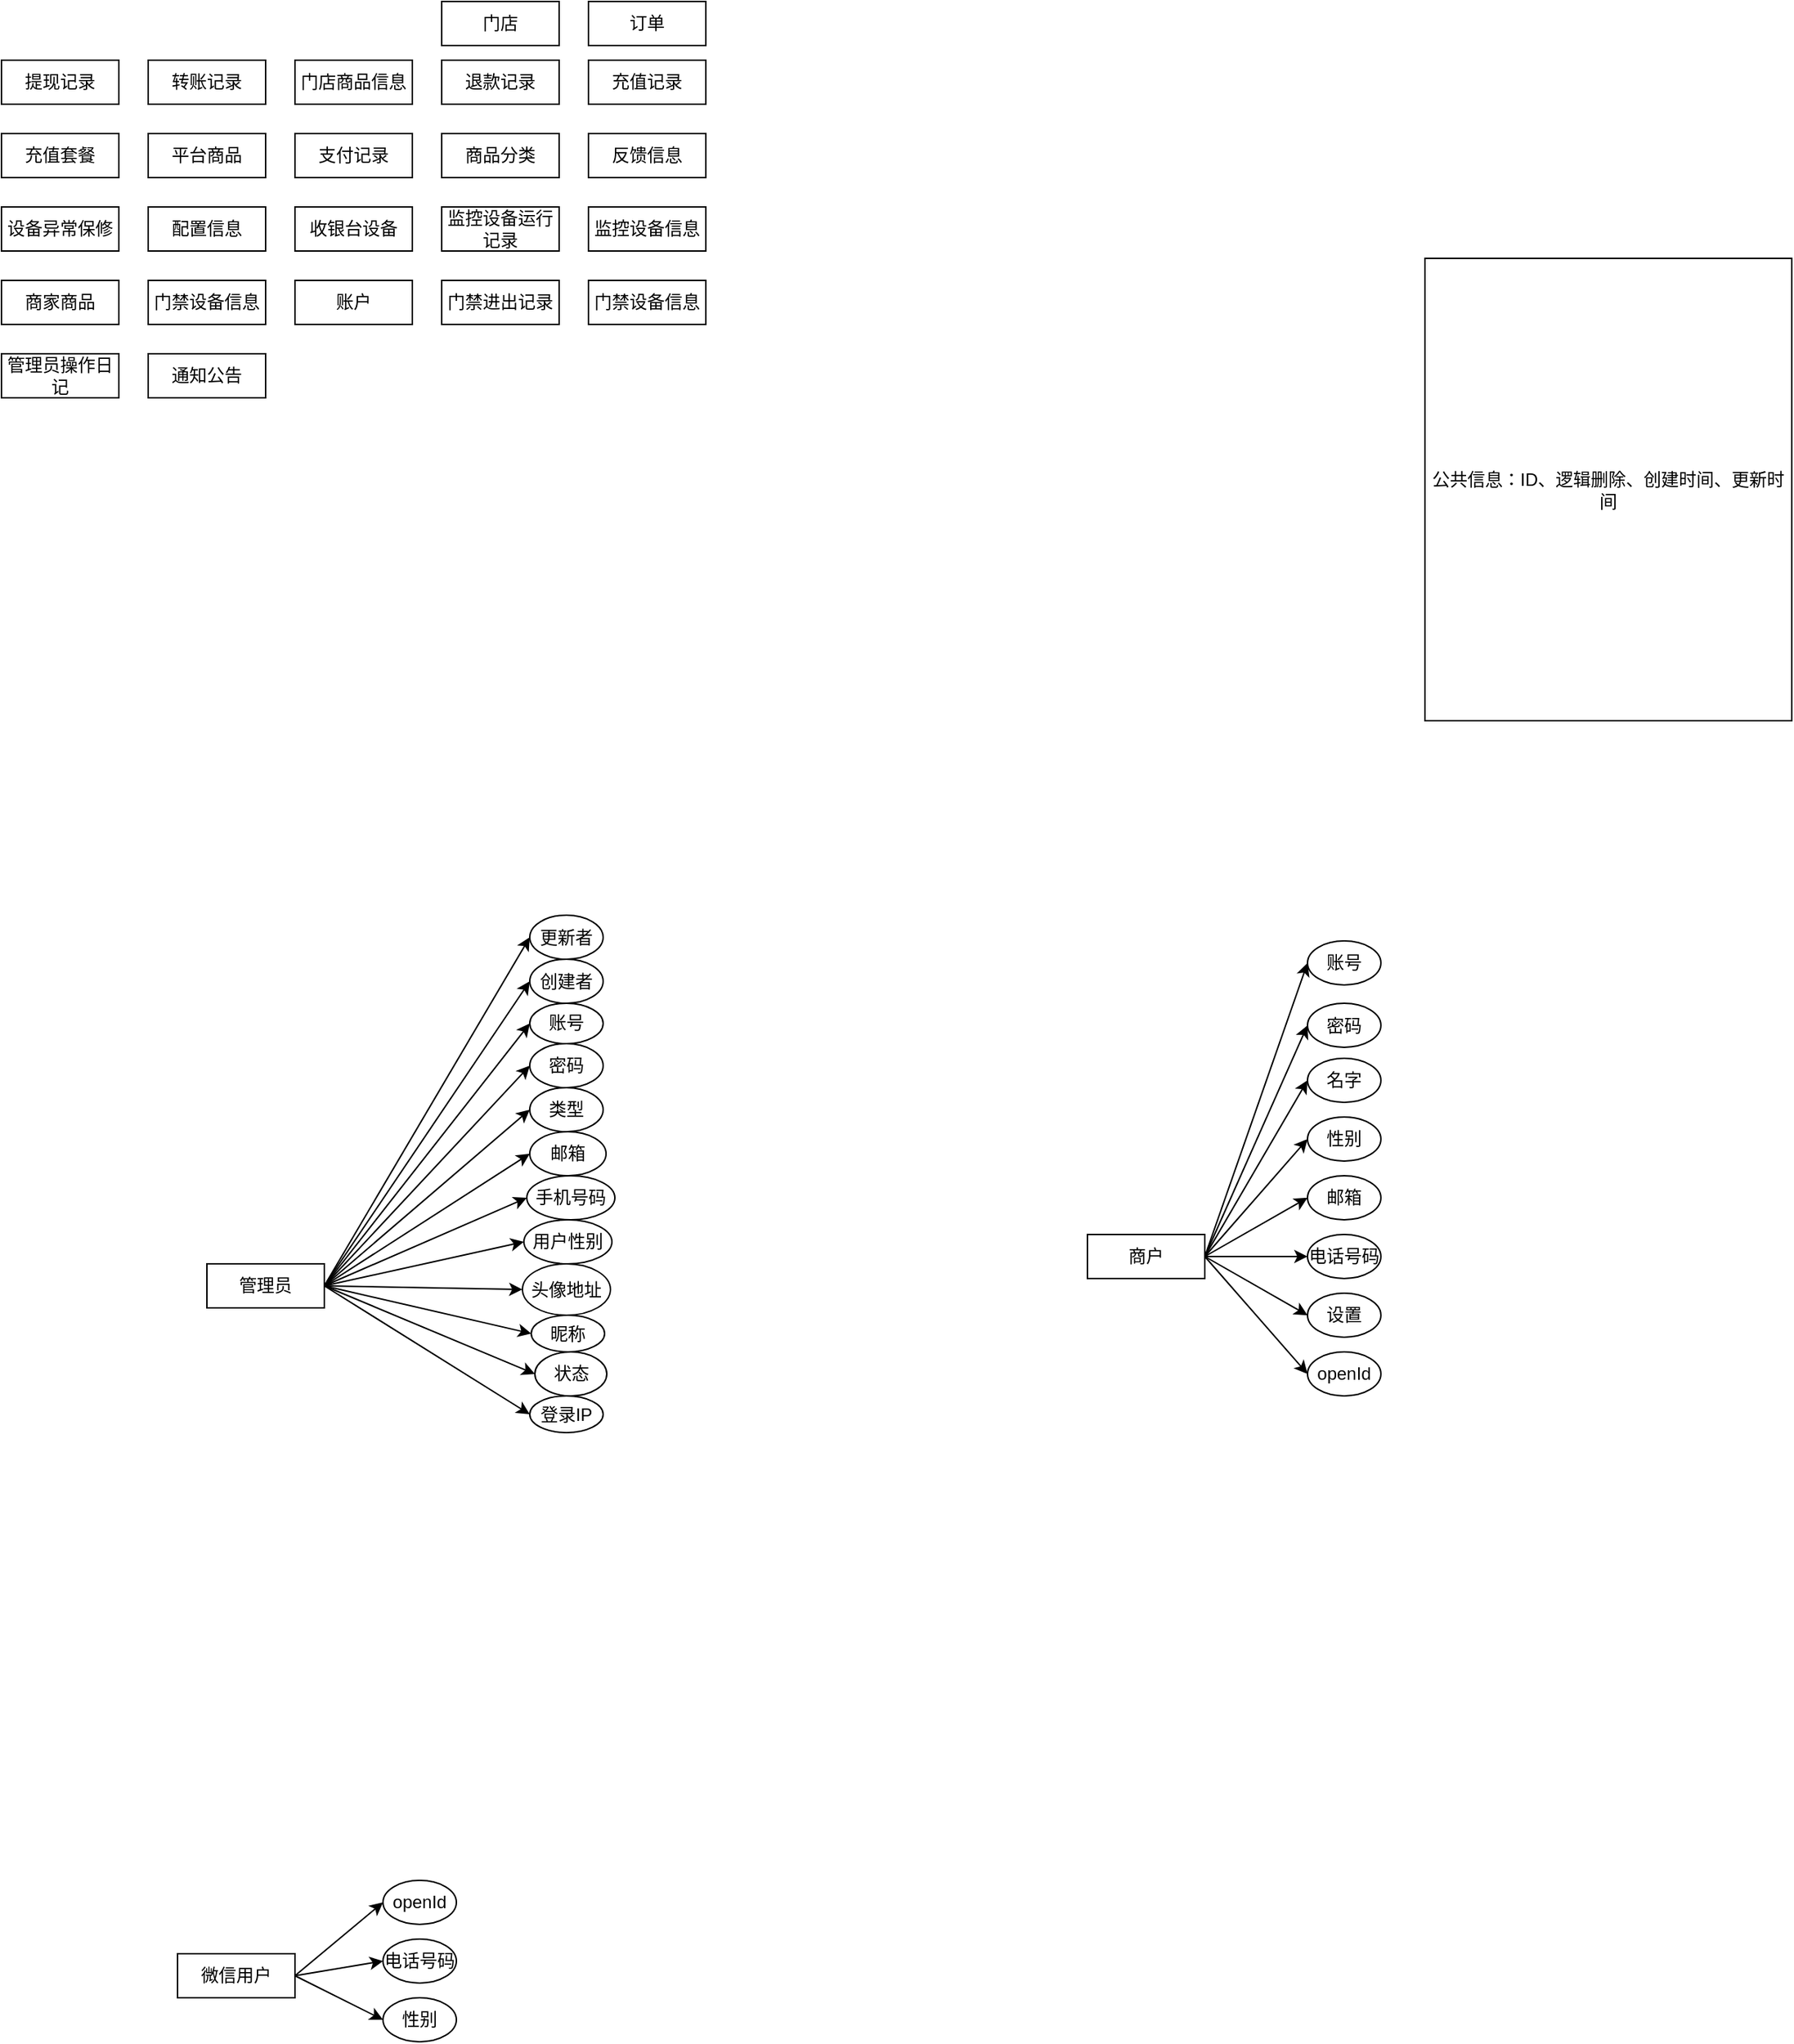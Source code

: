 <mxfile version="20.8.18" type="github">
  <diagram name="第 1 页" id="lVDsGfpW_0IMr33LY62K">
    <mxGraphModel dx="383" dy="388" grid="1" gridSize="10" guides="1" tooltips="1" connect="1" arrows="1" fold="1" page="1" pageScale="1" pageWidth="827" pageHeight="1169" math="0" shadow="0">
      <root>
        <mxCell id="0" />
        <mxCell id="1" parent="0" />
        <mxCell id="G-p-I15hFAaldeLtPEmq-47" style="edgeStyle=none;rounded=0;orthogonalLoop=1;jettySize=auto;html=1;exitX=1;exitY=0.5;exitDx=0;exitDy=0;entryX=0;entryY=0.5;entryDx=0;entryDy=0;" edge="1" parent="1" source="G-p-I15hFAaldeLtPEmq-1" target="G-p-I15hFAaldeLtPEmq-45">
          <mxGeometry relative="1" as="geometry" />
        </mxCell>
        <mxCell id="G-p-I15hFAaldeLtPEmq-48" style="edgeStyle=none;rounded=0;orthogonalLoop=1;jettySize=auto;html=1;exitX=1;exitY=0.5;exitDx=0;exitDy=0;entryX=0;entryY=0.5;entryDx=0;entryDy=0;" edge="1" parent="1" source="G-p-I15hFAaldeLtPEmq-1" target="G-p-I15hFAaldeLtPEmq-44">
          <mxGeometry relative="1" as="geometry" />
        </mxCell>
        <mxCell id="G-p-I15hFAaldeLtPEmq-49" style="edgeStyle=none;rounded=0;orthogonalLoop=1;jettySize=auto;html=1;exitX=1;exitY=0.5;exitDx=0;exitDy=0;entryX=0;entryY=0.5;entryDx=0;entryDy=0;" edge="1" parent="1" source="G-p-I15hFAaldeLtPEmq-1" target="G-p-I15hFAaldeLtPEmq-31">
          <mxGeometry relative="1" as="geometry" />
        </mxCell>
        <mxCell id="G-p-I15hFAaldeLtPEmq-50" style="edgeStyle=none;rounded=0;orthogonalLoop=1;jettySize=auto;html=1;exitX=1;exitY=0.5;exitDx=0;exitDy=0;entryX=0;entryY=0.5;entryDx=0;entryDy=0;" edge="1" parent="1" source="G-p-I15hFAaldeLtPEmq-1" target="G-p-I15hFAaldeLtPEmq-34">
          <mxGeometry relative="1" as="geometry" />
        </mxCell>
        <mxCell id="G-p-I15hFAaldeLtPEmq-52" style="edgeStyle=none;rounded=0;orthogonalLoop=1;jettySize=auto;html=1;exitX=1;exitY=0.5;exitDx=0;exitDy=0;entryX=0;entryY=0.5;entryDx=0;entryDy=0;" edge="1" parent="1" source="G-p-I15hFAaldeLtPEmq-1" target="G-p-I15hFAaldeLtPEmq-35">
          <mxGeometry relative="1" as="geometry" />
        </mxCell>
        <mxCell id="G-p-I15hFAaldeLtPEmq-53" style="edgeStyle=none;rounded=0;orthogonalLoop=1;jettySize=auto;html=1;exitX=1;exitY=0.5;exitDx=0;exitDy=0;entryX=0;entryY=0.5;entryDx=0;entryDy=0;" edge="1" parent="1" source="G-p-I15hFAaldeLtPEmq-1" target="G-p-I15hFAaldeLtPEmq-36">
          <mxGeometry relative="1" as="geometry" />
        </mxCell>
        <mxCell id="G-p-I15hFAaldeLtPEmq-54" style="edgeStyle=none;rounded=0;orthogonalLoop=1;jettySize=auto;html=1;exitX=1;exitY=0.5;exitDx=0;exitDy=0;entryX=0;entryY=0.5;entryDx=0;entryDy=0;" edge="1" parent="1" source="G-p-I15hFAaldeLtPEmq-1" target="G-p-I15hFAaldeLtPEmq-37">
          <mxGeometry relative="1" as="geometry" />
        </mxCell>
        <mxCell id="G-p-I15hFAaldeLtPEmq-55" style="edgeStyle=none;rounded=0;orthogonalLoop=1;jettySize=auto;html=1;exitX=1;exitY=0.5;exitDx=0;exitDy=0;entryX=0;entryY=0.5;entryDx=0;entryDy=0;" edge="1" parent="1" source="G-p-I15hFAaldeLtPEmq-1" target="G-p-I15hFAaldeLtPEmq-38">
          <mxGeometry relative="1" as="geometry" />
        </mxCell>
        <mxCell id="G-p-I15hFAaldeLtPEmq-56" style="edgeStyle=none;rounded=0;orthogonalLoop=1;jettySize=auto;html=1;exitX=1;exitY=0.5;exitDx=0;exitDy=0;entryX=0;entryY=0.5;entryDx=0;entryDy=0;" edge="1" parent="1" source="G-p-I15hFAaldeLtPEmq-1" target="G-p-I15hFAaldeLtPEmq-40">
          <mxGeometry relative="1" as="geometry" />
        </mxCell>
        <mxCell id="G-p-I15hFAaldeLtPEmq-57" style="edgeStyle=none;rounded=0;orthogonalLoop=1;jettySize=auto;html=1;exitX=1;exitY=0.5;exitDx=0;exitDy=0;entryX=0;entryY=0.5;entryDx=0;entryDy=0;" edge="1" parent="1" source="G-p-I15hFAaldeLtPEmq-1" target="G-p-I15hFAaldeLtPEmq-41">
          <mxGeometry relative="1" as="geometry" />
        </mxCell>
        <mxCell id="G-p-I15hFAaldeLtPEmq-58" style="edgeStyle=none;rounded=0;orthogonalLoop=1;jettySize=auto;html=1;exitX=1;exitY=0.5;exitDx=0;exitDy=0;entryX=0;entryY=0.5;entryDx=0;entryDy=0;" edge="1" parent="1" source="G-p-I15hFAaldeLtPEmq-1" target="G-p-I15hFAaldeLtPEmq-42">
          <mxGeometry relative="1" as="geometry" />
        </mxCell>
        <mxCell id="G-p-I15hFAaldeLtPEmq-59" style="edgeStyle=none;rounded=0;orthogonalLoop=1;jettySize=auto;html=1;exitX=1;exitY=0.5;exitDx=0;exitDy=0;entryX=0;entryY=0.5;entryDx=0;entryDy=0;" edge="1" parent="1" source="G-p-I15hFAaldeLtPEmq-1" target="G-p-I15hFAaldeLtPEmq-43">
          <mxGeometry relative="1" as="geometry" />
        </mxCell>
        <mxCell id="G-p-I15hFAaldeLtPEmq-1" value="管理员" style="rounded=0;whiteSpace=wrap;html=1;" vertex="1" parent="1">
          <mxGeometry x="160" y="880" width="80" height="30" as="geometry" />
        </mxCell>
        <mxCell id="G-p-I15hFAaldeLtPEmq-69" style="edgeStyle=none;rounded=0;orthogonalLoop=1;jettySize=auto;html=1;exitX=1;exitY=0.5;exitDx=0;exitDy=0;entryX=0;entryY=0.5;entryDx=0;entryDy=0;" edge="1" parent="1" source="G-p-I15hFAaldeLtPEmq-2" target="G-p-I15hFAaldeLtPEmq-60">
          <mxGeometry relative="1" as="geometry" />
        </mxCell>
        <mxCell id="G-p-I15hFAaldeLtPEmq-70" style="edgeStyle=none;rounded=0;orthogonalLoop=1;jettySize=auto;html=1;exitX=1;exitY=0.5;exitDx=0;exitDy=0;entryX=0;entryY=0.5;entryDx=0;entryDy=0;" edge="1" parent="1" source="G-p-I15hFAaldeLtPEmq-2" target="G-p-I15hFAaldeLtPEmq-66">
          <mxGeometry relative="1" as="geometry" />
        </mxCell>
        <mxCell id="G-p-I15hFAaldeLtPEmq-71" style="edgeStyle=none;rounded=0;orthogonalLoop=1;jettySize=auto;html=1;exitX=1;exitY=0.5;exitDx=0;exitDy=0;entryX=0;entryY=0.5;entryDx=0;entryDy=0;" edge="1" parent="1" source="G-p-I15hFAaldeLtPEmq-2" target="G-p-I15hFAaldeLtPEmq-61">
          <mxGeometry relative="1" as="geometry" />
        </mxCell>
        <mxCell id="G-p-I15hFAaldeLtPEmq-72" style="edgeStyle=none;rounded=0;orthogonalLoop=1;jettySize=auto;html=1;exitX=1;exitY=0.5;exitDx=0;exitDy=0;entryX=0;entryY=0.5;entryDx=0;entryDy=0;" edge="1" parent="1" source="G-p-I15hFAaldeLtPEmq-2" target="G-p-I15hFAaldeLtPEmq-62">
          <mxGeometry relative="1" as="geometry" />
        </mxCell>
        <mxCell id="G-p-I15hFAaldeLtPEmq-73" style="edgeStyle=none;rounded=0;orthogonalLoop=1;jettySize=auto;html=1;exitX=1;exitY=0.5;exitDx=0;exitDy=0;entryX=0;entryY=0.5;entryDx=0;entryDy=0;" edge="1" parent="1" source="G-p-I15hFAaldeLtPEmq-2" target="G-p-I15hFAaldeLtPEmq-63">
          <mxGeometry relative="1" as="geometry" />
        </mxCell>
        <mxCell id="G-p-I15hFAaldeLtPEmq-74" style="edgeStyle=none;rounded=0;orthogonalLoop=1;jettySize=auto;html=1;exitX=1;exitY=0.5;exitDx=0;exitDy=0;entryX=0;entryY=0.5;entryDx=0;entryDy=0;" edge="1" parent="1" source="G-p-I15hFAaldeLtPEmq-2" target="G-p-I15hFAaldeLtPEmq-64">
          <mxGeometry relative="1" as="geometry" />
        </mxCell>
        <mxCell id="G-p-I15hFAaldeLtPEmq-75" style="edgeStyle=none;rounded=0;orthogonalLoop=1;jettySize=auto;html=1;exitX=1;exitY=0.5;exitDx=0;exitDy=0;entryX=0;entryY=0.5;entryDx=0;entryDy=0;" edge="1" parent="1" source="G-p-I15hFAaldeLtPEmq-2" target="G-p-I15hFAaldeLtPEmq-65">
          <mxGeometry relative="1" as="geometry" />
        </mxCell>
        <mxCell id="G-p-I15hFAaldeLtPEmq-76" style="edgeStyle=none;rounded=0;orthogonalLoop=1;jettySize=auto;html=1;exitX=1;exitY=0.5;exitDx=0;exitDy=0;entryX=0;entryY=0.5;entryDx=0;entryDy=0;" edge="1" parent="1" source="G-p-I15hFAaldeLtPEmq-2" target="G-p-I15hFAaldeLtPEmq-67">
          <mxGeometry relative="1" as="geometry" />
        </mxCell>
        <mxCell id="G-p-I15hFAaldeLtPEmq-2" value="商户" style="rounded=0;whiteSpace=wrap;html=1;" vertex="1" parent="1">
          <mxGeometry x="760" y="860" width="80" height="30" as="geometry" />
        </mxCell>
        <mxCell id="G-p-I15hFAaldeLtPEmq-81" style="edgeStyle=none;rounded=0;orthogonalLoop=1;jettySize=auto;html=1;exitX=1;exitY=0.5;exitDx=0;exitDy=0;entryX=0;entryY=0.5;entryDx=0;entryDy=0;" edge="1" parent="1" source="G-p-I15hFAaldeLtPEmq-3" target="G-p-I15hFAaldeLtPEmq-77">
          <mxGeometry relative="1" as="geometry" />
        </mxCell>
        <mxCell id="G-p-I15hFAaldeLtPEmq-82" style="edgeStyle=none;rounded=0;orthogonalLoop=1;jettySize=auto;html=1;exitX=1;exitY=0.5;exitDx=0;exitDy=0;entryX=0;entryY=0.5;entryDx=0;entryDy=0;" edge="1" parent="1" source="G-p-I15hFAaldeLtPEmq-3" target="G-p-I15hFAaldeLtPEmq-78">
          <mxGeometry relative="1" as="geometry" />
        </mxCell>
        <mxCell id="G-p-I15hFAaldeLtPEmq-83" style="edgeStyle=none;rounded=0;orthogonalLoop=1;jettySize=auto;html=1;exitX=1;exitY=0.5;exitDx=0;exitDy=0;entryX=0;entryY=0.5;entryDx=0;entryDy=0;" edge="1" parent="1" source="G-p-I15hFAaldeLtPEmq-3" target="G-p-I15hFAaldeLtPEmq-79">
          <mxGeometry relative="1" as="geometry" />
        </mxCell>
        <mxCell id="G-p-I15hFAaldeLtPEmq-3" value="微信用户" style="rounded=0;whiteSpace=wrap;html=1;" vertex="1" parent="1">
          <mxGeometry x="140" y="1350" width="80" height="30" as="geometry" />
        </mxCell>
        <mxCell id="G-p-I15hFAaldeLtPEmq-4" value="门店" style="rounded=0;whiteSpace=wrap;html=1;" vertex="1" parent="1">
          <mxGeometry x="320" y="20" width="80" height="30" as="geometry" />
        </mxCell>
        <mxCell id="G-p-I15hFAaldeLtPEmq-5" value="订单" style="rounded=0;whiteSpace=wrap;html=1;" vertex="1" parent="1">
          <mxGeometry x="420" y="20" width="80" height="30" as="geometry" />
        </mxCell>
        <mxCell id="G-p-I15hFAaldeLtPEmq-6" value="提现记录" style="rounded=0;whiteSpace=wrap;html=1;" vertex="1" parent="1">
          <mxGeometry x="20" y="60" width="80" height="30" as="geometry" />
        </mxCell>
        <mxCell id="G-p-I15hFAaldeLtPEmq-7" value="转账记录" style="rounded=0;whiteSpace=wrap;html=1;" vertex="1" parent="1">
          <mxGeometry x="120" y="60" width="80" height="30" as="geometry" />
        </mxCell>
        <mxCell id="G-p-I15hFAaldeLtPEmq-8" value="门店商品信息" style="rounded=0;whiteSpace=wrap;html=1;" vertex="1" parent="1">
          <mxGeometry x="220" y="60" width="80" height="30" as="geometry" />
        </mxCell>
        <mxCell id="G-p-I15hFAaldeLtPEmq-9" value="退款记录" style="rounded=0;whiteSpace=wrap;html=1;" vertex="1" parent="1">
          <mxGeometry x="320" y="60" width="80" height="30" as="geometry" />
        </mxCell>
        <mxCell id="G-p-I15hFAaldeLtPEmq-10" value="充值记录" style="rounded=0;whiteSpace=wrap;html=1;" vertex="1" parent="1">
          <mxGeometry x="420" y="60" width="80" height="30" as="geometry" />
        </mxCell>
        <mxCell id="G-p-I15hFAaldeLtPEmq-11" value="充值套餐" style="rounded=0;whiteSpace=wrap;html=1;" vertex="1" parent="1">
          <mxGeometry x="20" y="110" width="80" height="30" as="geometry" />
        </mxCell>
        <mxCell id="G-p-I15hFAaldeLtPEmq-12" value="平台商品" style="rounded=0;whiteSpace=wrap;html=1;" vertex="1" parent="1">
          <mxGeometry x="120" y="110" width="80" height="30" as="geometry" />
        </mxCell>
        <mxCell id="G-p-I15hFAaldeLtPEmq-13" value="支付记录" style="rounded=0;whiteSpace=wrap;html=1;" vertex="1" parent="1">
          <mxGeometry x="220" y="110" width="80" height="30" as="geometry" />
        </mxCell>
        <mxCell id="G-p-I15hFAaldeLtPEmq-14" value="商品分类" style="rounded=0;whiteSpace=wrap;html=1;" vertex="1" parent="1">
          <mxGeometry x="320" y="110" width="80" height="30" as="geometry" />
        </mxCell>
        <mxCell id="G-p-I15hFAaldeLtPEmq-15" value="反馈信息" style="rounded=0;whiteSpace=wrap;html=1;" vertex="1" parent="1">
          <mxGeometry x="420" y="110" width="80" height="30" as="geometry" />
        </mxCell>
        <mxCell id="G-p-I15hFAaldeLtPEmq-16" value="设备异常保修" style="rounded=0;whiteSpace=wrap;html=1;" vertex="1" parent="1">
          <mxGeometry x="20" y="160" width="80" height="30" as="geometry" />
        </mxCell>
        <mxCell id="G-p-I15hFAaldeLtPEmq-17" value="配置信息" style="rounded=0;whiteSpace=wrap;html=1;" vertex="1" parent="1">
          <mxGeometry x="120" y="160" width="80" height="30" as="geometry" />
        </mxCell>
        <mxCell id="G-p-I15hFAaldeLtPEmq-18" value="收银台设备" style="rounded=0;whiteSpace=wrap;html=1;" vertex="1" parent="1">
          <mxGeometry x="220" y="160" width="80" height="30" as="geometry" />
        </mxCell>
        <mxCell id="G-p-I15hFAaldeLtPEmq-19" value="监控设备运行记录" style="rounded=0;whiteSpace=wrap;html=1;" vertex="1" parent="1">
          <mxGeometry x="320" y="160" width="80" height="30" as="geometry" />
        </mxCell>
        <mxCell id="G-p-I15hFAaldeLtPEmq-20" value="监控设备信息" style="rounded=0;whiteSpace=wrap;html=1;" vertex="1" parent="1">
          <mxGeometry x="420" y="160" width="80" height="30" as="geometry" />
        </mxCell>
        <mxCell id="G-p-I15hFAaldeLtPEmq-21" value="商家商品" style="rounded=0;whiteSpace=wrap;html=1;" vertex="1" parent="1">
          <mxGeometry x="20" y="210" width="80" height="30" as="geometry" />
        </mxCell>
        <mxCell id="G-p-I15hFAaldeLtPEmq-23" value="账户" style="rounded=0;whiteSpace=wrap;html=1;" vertex="1" parent="1">
          <mxGeometry x="220" y="210" width="80" height="30" as="geometry" />
        </mxCell>
        <mxCell id="G-p-I15hFAaldeLtPEmq-24" value="门禁进出记录" style="rounded=0;whiteSpace=wrap;html=1;" vertex="1" parent="1">
          <mxGeometry x="320" y="210" width="80" height="30" as="geometry" />
        </mxCell>
        <mxCell id="G-p-I15hFAaldeLtPEmq-25" value="门禁设备信息" style="rounded=0;whiteSpace=wrap;html=1;" vertex="1" parent="1">
          <mxGeometry x="420" y="210" width="80" height="30" as="geometry" />
        </mxCell>
        <mxCell id="G-p-I15hFAaldeLtPEmq-28" value="门禁设备信息" style="rounded=0;whiteSpace=wrap;html=1;" vertex="1" parent="1">
          <mxGeometry x="120" y="210" width="80" height="30" as="geometry" />
        </mxCell>
        <mxCell id="G-p-I15hFAaldeLtPEmq-29" value="管理员操作日记" style="rounded=0;whiteSpace=wrap;html=1;" vertex="1" parent="1">
          <mxGeometry x="20" y="260" width="80" height="30" as="geometry" />
        </mxCell>
        <mxCell id="G-p-I15hFAaldeLtPEmq-30" value="通知公告" style="rounded=0;whiteSpace=wrap;html=1;" vertex="1" parent="1">
          <mxGeometry x="120" y="260" width="80" height="30" as="geometry" />
        </mxCell>
        <mxCell id="G-p-I15hFAaldeLtPEmq-31" value="账号" style="ellipse;whiteSpace=wrap;html=1;" vertex="1" parent="1">
          <mxGeometry x="380" y="702.5" width="50" height="27.5" as="geometry" />
        </mxCell>
        <mxCell id="G-p-I15hFAaldeLtPEmq-33" value="公共信息：ID、逻辑删除、创建时间、更新时间" style="rounded=0;whiteSpace=wrap;html=1;" vertex="1" parent="1">
          <mxGeometry x="990" y="195" width="250" height="315" as="geometry" />
        </mxCell>
        <mxCell id="G-p-I15hFAaldeLtPEmq-34" value="密码" style="ellipse;whiteSpace=wrap;html=1;" vertex="1" parent="1">
          <mxGeometry x="380" y="730" width="50" height="30" as="geometry" />
        </mxCell>
        <mxCell id="G-p-I15hFAaldeLtPEmq-35" value="类型" style="ellipse;whiteSpace=wrap;html=1;" vertex="1" parent="1">
          <mxGeometry x="380" y="760" width="50" height="30" as="geometry" />
        </mxCell>
        <mxCell id="G-p-I15hFAaldeLtPEmq-36" value="邮箱" style="ellipse;whiteSpace=wrap;html=1;" vertex="1" parent="1">
          <mxGeometry x="380" y="790" width="52" height="30" as="geometry" />
        </mxCell>
        <mxCell id="G-p-I15hFAaldeLtPEmq-37" value="手机号码" style="ellipse;whiteSpace=wrap;html=1;" vertex="1" parent="1">
          <mxGeometry x="378" y="820" width="60" height="30" as="geometry" />
        </mxCell>
        <mxCell id="G-p-I15hFAaldeLtPEmq-38" value="用户性别" style="ellipse;whiteSpace=wrap;html=1;" vertex="1" parent="1">
          <mxGeometry x="376" y="850" width="60" height="30" as="geometry" />
        </mxCell>
        <mxCell id="G-p-I15hFAaldeLtPEmq-40" value="头像地址" style="ellipse;whiteSpace=wrap;html=1;" vertex="1" parent="1">
          <mxGeometry x="375" y="880" width="60" height="35" as="geometry" />
        </mxCell>
        <mxCell id="G-p-I15hFAaldeLtPEmq-41" value="昵称" style="ellipse;whiteSpace=wrap;html=1;" vertex="1" parent="1">
          <mxGeometry x="381" y="915" width="50" height="25" as="geometry" />
        </mxCell>
        <mxCell id="G-p-I15hFAaldeLtPEmq-42" value="状态" style="ellipse;whiteSpace=wrap;html=1;" vertex="1" parent="1">
          <mxGeometry x="383.5" y="940" width="49" height="30" as="geometry" />
        </mxCell>
        <mxCell id="G-p-I15hFAaldeLtPEmq-43" value="登录IP" style="ellipse;whiteSpace=wrap;html=1;" vertex="1" parent="1">
          <mxGeometry x="380" y="970" width="50" height="25" as="geometry" />
        </mxCell>
        <mxCell id="G-p-I15hFAaldeLtPEmq-44" value="创建者" style="ellipse;whiteSpace=wrap;html=1;" vertex="1" parent="1">
          <mxGeometry x="380" y="672.5" width="50" height="30" as="geometry" />
        </mxCell>
        <mxCell id="G-p-I15hFAaldeLtPEmq-45" value="更新者" style="ellipse;whiteSpace=wrap;html=1;" vertex="1" parent="1">
          <mxGeometry x="380" y="642.5" width="50" height="30" as="geometry" />
        </mxCell>
        <mxCell id="G-p-I15hFAaldeLtPEmq-60" value="密码" style="ellipse;whiteSpace=wrap;html=1;" vertex="1" parent="1">
          <mxGeometry x="910" y="702.5" width="50" height="30" as="geometry" />
        </mxCell>
        <mxCell id="G-p-I15hFAaldeLtPEmq-61" value="名字" style="ellipse;whiteSpace=wrap;html=1;" vertex="1" parent="1">
          <mxGeometry x="910" y="740" width="50" height="30" as="geometry" />
        </mxCell>
        <mxCell id="G-p-I15hFAaldeLtPEmq-62" value="性别" style="ellipse;whiteSpace=wrap;html=1;" vertex="1" parent="1">
          <mxGeometry x="910" y="780" width="50" height="30" as="geometry" />
        </mxCell>
        <mxCell id="G-p-I15hFAaldeLtPEmq-63" value="邮箱" style="ellipse;whiteSpace=wrap;html=1;" vertex="1" parent="1">
          <mxGeometry x="910" y="820" width="50" height="30" as="geometry" />
        </mxCell>
        <mxCell id="G-p-I15hFAaldeLtPEmq-64" value="电话号码" style="ellipse;whiteSpace=wrap;html=1;" vertex="1" parent="1">
          <mxGeometry x="910" y="860" width="50" height="30" as="geometry" />
        </mxCell>
        <mxCell id="G-p-I15hFAaldeLtPEmq-65" value="设置" style="ellipse;whiteSpace=wrap;html=1;" vertex="1" parent="1">
          <mxGeometry x="910" y="900" width="50" height="30" as="geometry" />
        </mxCell>
        <mxCell id="G-p-I15hFAaldeLtPEmq-66" value="账号" style="ellipse;whiteSpace=wrap;html=1;" vertex="1" parent="1">
          <mxGeometry x="910" y="660" width="50" height="30" as="geometry" />
        </mxCell>
        <mxCell id="G-p-I15hFAaldeLtPEmq-67" value="openId" style="ellipse;whiteSpace=wrap;html=1;" vertex="1" parent="1">
          <mxGeometry x="910" y="940" width="50" height="30" as="geometry" />
        </mxCell>
        <mxCell id="G-p-I15hFAaldeLtPEmq-77" value="openId" style="ellipse;whiteSpace=wrap;html=1;" vertex="1" parent="1">
          <mxGeometry x="280" y="1300" width="50" height="30" as="geometry" />
        </mxCell>
        <mxCell id="G-p-I15hFAaldeLtPEmq-78" value="电话号码" style="ellipse;whiteSpace=wrap;html=1;" vertex="1" parent="1">
          <mxGeometry x="280" y="1340" width="50" height="30" as="geometry" />
        </mxCell>
        <mxCell id="G-p-I15hFAaldeLtPEmq-79" value="性别" style="ellipse;whiteSpace=wrap;html=1;" vertex="1" parent="1">
          <mxGeometry x="280" y="1380" width="50" height="30" as="geometry" />
        </mxCell>
      </root>
    </mxGraphModel>
  </diagram>
</mxfile>
